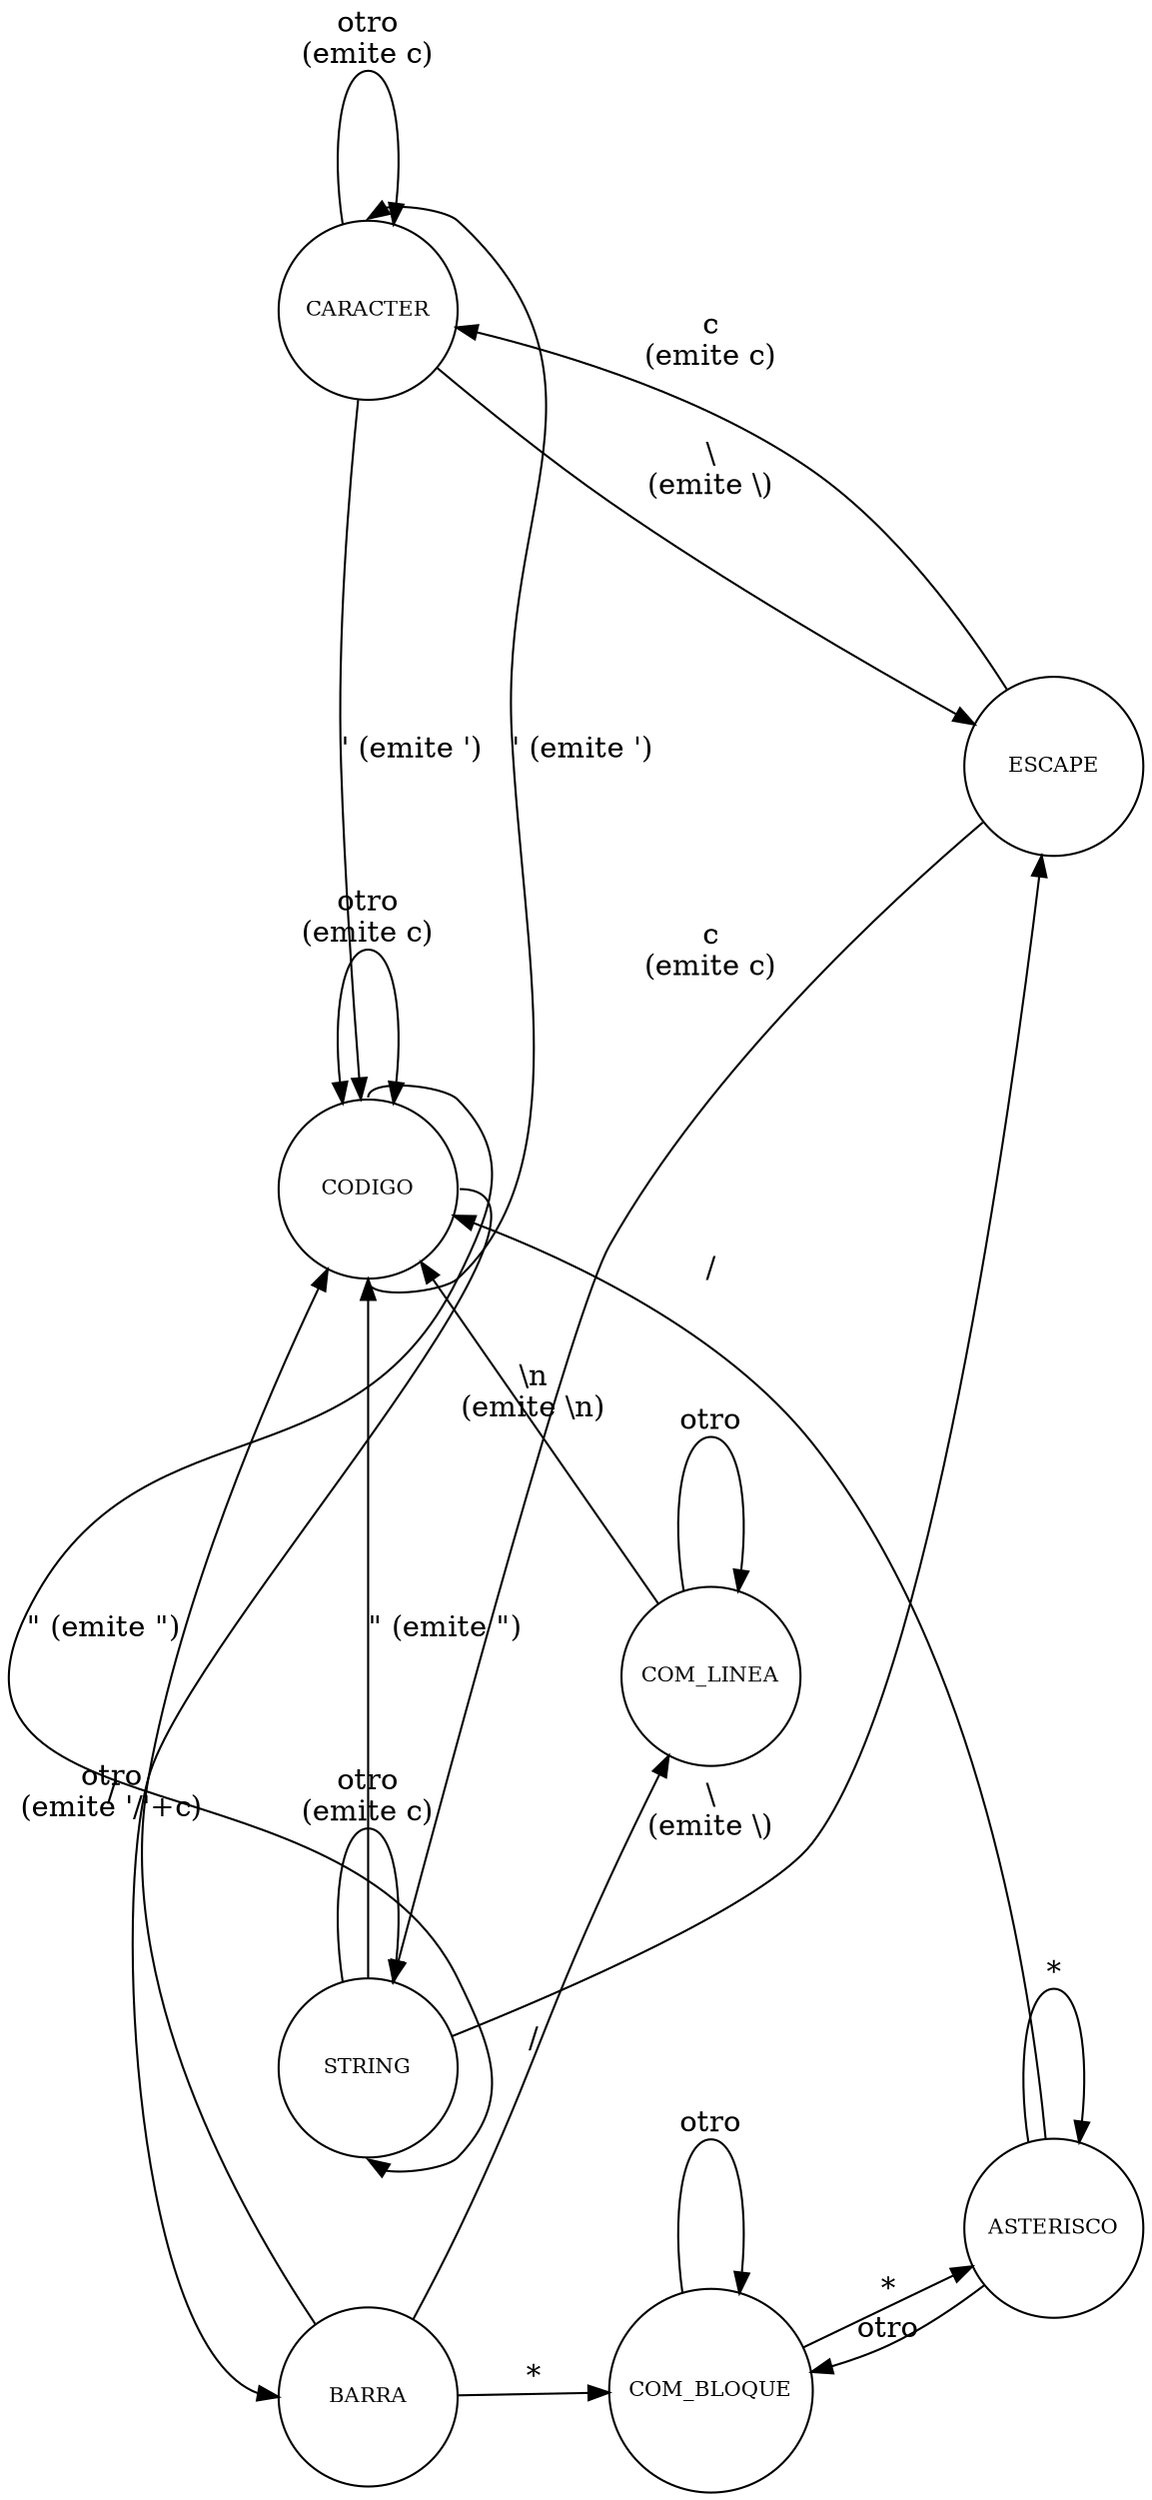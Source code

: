 digraph EliminadorDeComentarios {
  rankdir=LR;
  splines=true;
  graph [nodesep=1.0, ranksep=1.0];
  node [shape=circle, fontsize=10, width=1.2, height=1.2];
  edge [labelfloat=true];

  // Nivel principal
  { rank=same; CODIGO; BARRA; STRING; CARACTER }

  // Nivel comentarios
  { rank=same; COM_LINEA; COM_BLOQUE }

  // Nivel subestados
  { rank=same; ASTERISCO; ESCAPE }

  // Transiciones desde CÓDIGO
  CODIGO:e -> BARRA:w   [ label="/", minlen=2 ];
  CODIGO:n -> STRING:s  [ label="\" (emite \")", minlen=2 ];
  CODIGO:s -> CARACTER:n[ label="' (emite ')", minlen=2 ];
  CODIGO -> CODIGO      [ label="otro\n(emite c)", minlen=2, dir=both ];

  // A partir de BARRA
  BARRA -> COM_LINEA    [ label="/", minlen=1 ];
  BARRA -> COM_BLOQUE   [ label="*", minlen=1 ];
  BARRA -> CODIGO       [ label="otro\n(emite '/'+c)", minlen=1 ];

  // Comentario de línea
  COM_LINEA -> COM_LINEA[ label="otro" ];
  COM_LINEA -> CODIGO   [ label="\\n\n(emite \\n)", minlen=1 ];

  // Comentario de bloque
  COM_BLOQUE -> ASTERISCO   [ label="*" ];
  COM_BLOQUE -> COM_BLOQUE  [ label="otro" ];

  // Cierre de bloque
  ASTERISCO -> CODIGO       [ label="/" ];
  ASTERISCO -> ASTERISCO    [ label="*" ];
  ASTERISCO -> COM_BLOQUE   [ label="otro" ];

  // Literales
  STRING -> ESCAPE    [ label="\\\n(emite \\)", minlen=1 ];
  STRING -> CODIGO    [ label="\" (emite \")", minlen=1 ];
  STRING -> STRING    [ label="otro\n(emite c)" ];

  CARACTER -> ESCAPE  [ label="\\\n(emite \\)", minlen=1 ];
  CARACTER -> CODIGO  [ label="' (emite ')", minlen=1 ];
  CARACTER -> CARACTER[ label="otro\n(emite c)" ];

  // Escape tanto en cadena como en carácter vuelve a estado previo
  ESCAPE -> STRING    [ label="c\n(emite c)" ];
  ESCAPE -> CARACTER  [ label="c\n(emite c)" ];
}
